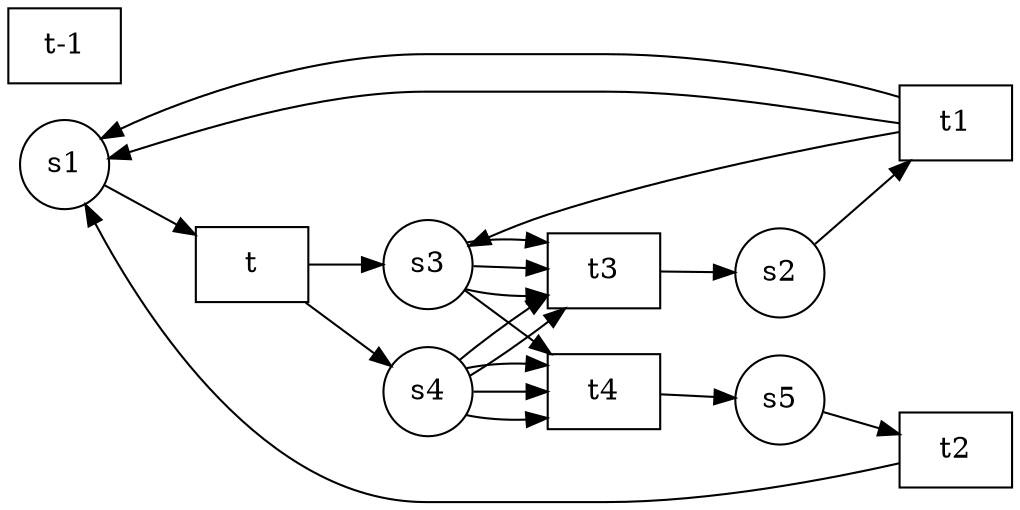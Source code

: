 digraph petrinet{
node[shape=circle];
rankdir=LR;
"s1";
"s2";
"s3";
"s4";
"s5";
"t" [shape=box];
"t1" [shape=box];
"t2" [shape=box];
"t3" [shape=box];
"t4" [shape=box];
"t-1" [shape=box];
"t-1" [shape=box];
"t-1" [shape=box];
"s1"->"t"
"s2"->"t1"
"s3"->"t3"
"s3"->"t3"
"s3"->"t3"
"s3"->"t4"
"s4"->"t3"
"s4"->"t3"
"s4"->"t4"
"s4"->"t4"
"s4"->"t4"
"s5"->"t2"
"t"->"s3"
"t"->"s4"
"t1"->"s1"
"t1"->"s1"
"t1"->"s3"
"t2"->"s1"
"t3"->"s2"
"t4"->"s5"
}